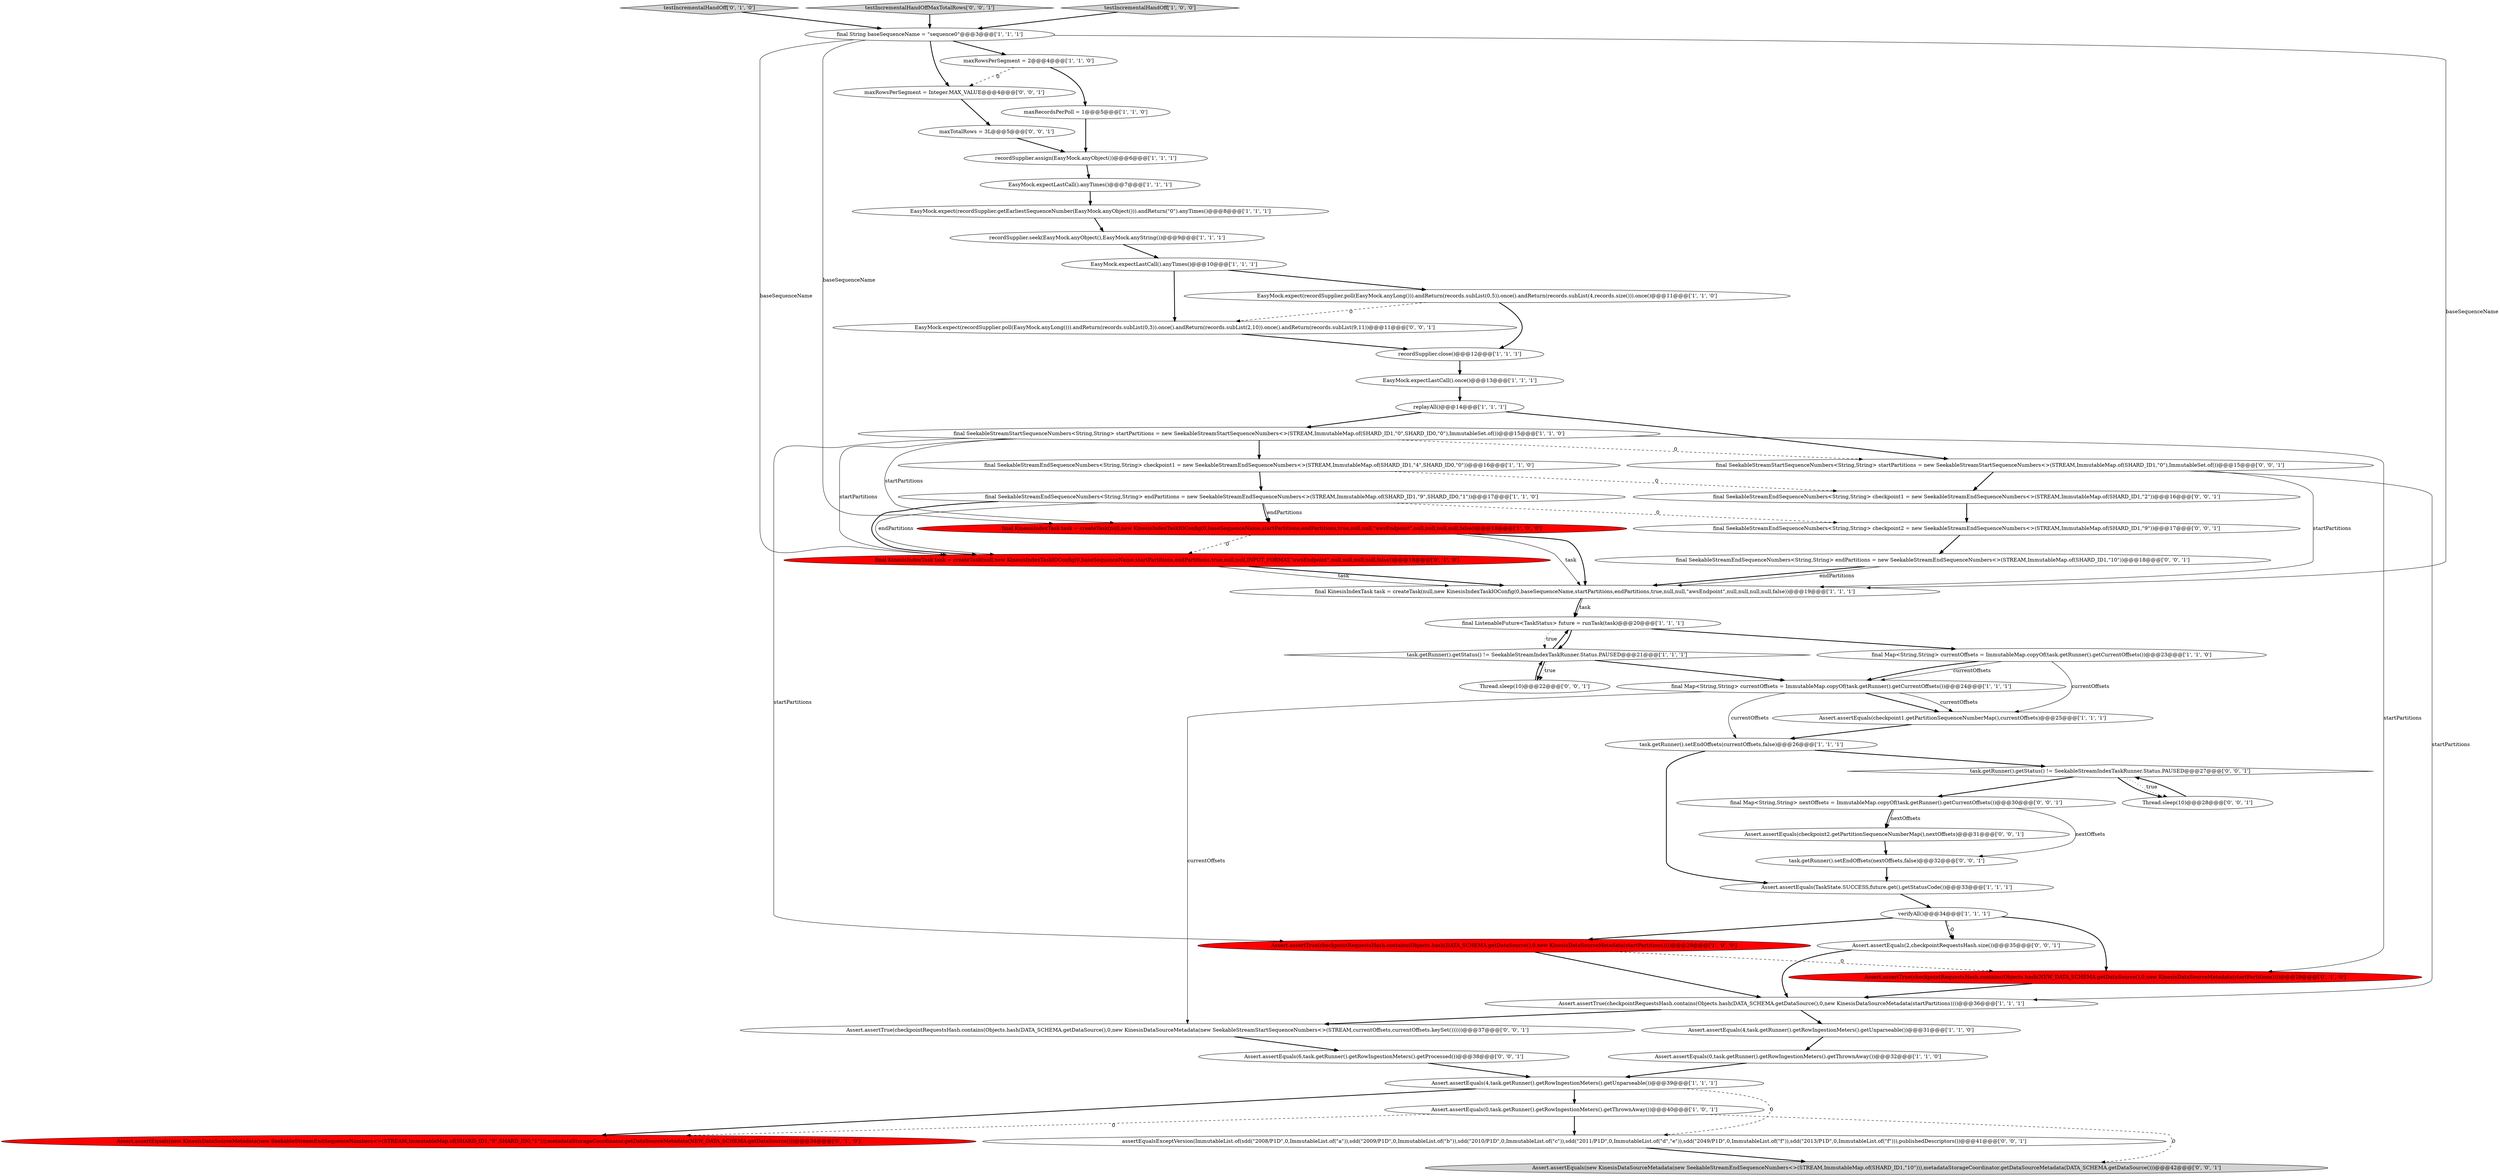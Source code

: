 digraph {
33 [style = filled, label = "testIncrementalHandOff['0', '1', '0']", fillcolor = lightgray, shape = diamond image = "AAA0AAABBB2BBB"];
44 [style = filled, label = "Thread.sleep(10)@@@22@@@['0', '0', '1']", fillcolor = white, shape = ellipse image = "AAA0AAABBB3BBB"];
34 [style = filled, label = "Assert.assertEquals(new KinesisDataSourceMetadata(new SeekableStreamEndSequenceNumbers<>(STREAM,ImmutableMap.of(SHARD_ID1,\"9\",SHARD_ID0,\"1\"))),metadataStorageCoordinator.getDataSourceMetadata(NEW_DATA_SCHEMA.getDataSource()))@@@34@@@['0', '1', '0']", fillcolor = red, shape = ellipse image = "AAA1AAABBB2BBB"];
25 [style = filled, label = "final SeekableStreamEndSequenceNumbers<String,String> checkpoint1 = new SeekableStreamEndSequenceNumbers<>(STREAM,ImmutableMap.of(SHARD_ID1,\"4\",SHARD_ID0,\"0\"))@@@16@@@['1', '1', '0']", fillcolor = white, shape = ellipse image = "AAA0AAABBB1BBB"];
45 [style = filled, label = "testIncrementalHandOffMaxTotalRows['0', '0', '1']", fillcolor = lightgray, shape = diamond image = "AAA0AAABBB3BBB"];
15 [style = filled, label = "replayAll()@@@14@@@['1', '1', '1']", fillcolor = white, shape = ellipse image = "AAA0AAABBB1BBB"];
21 [style = filled, label = "Assert.assertTrue(checkpointRequestsHash.contains(Objects.hash(DATA_SCHEMA.getDataSource(),0,new KinesisDataSourceMetadata(startPartitions))))@@@36@@@['1', '1', '1']", fillcolor = white, shape = ellipse image = "AAA0AAABBB1BBB"];
22 [style = filled, label = "Assert.assertEquals(TaskState.SUCCESS,future.get().getStatusCode())@@@33@@@['1', '1', '1']", fillcolor = white, shape = ellipse image = "AAA0AAABBB1BBB"];
2 [style = filled, label = "final Map<String,String> currentOffsets = ImmutableMap.copyOf(task.getRunner().getCurrentOffsets())@@@23@@@['1', '1', '0']", fillcolor = white, shape = ellipse image = "AAA0AAABBB1BBB"];
18 [style = filled, label = "Assert.assertTrue(checkpointRequestsHash.contains(Objects.hash(DATA_SCHEMA.getDataSource(),0,new KinesisDataSourceMetadata(startPartitions))))@@@29@@@['1', '0', '0']", fillcolor = red, shape = ellipse image = "AAA1AAABBB1BBB"];
47 [style = filled, label = "maxTotalRows = 3L@@@5@@@['0', '0', '1']", fillcolor = white, shape = ellipse image = "AAA0AAABBB3BBB"];
53 [style = filled, label = "Assert.assertEquals(checkpoint2.getPartitionSequenceNumberMap(),nextOffsets)@@@31@@@['0', '0', '1']", fillcolor = white, shape = ellipse image = "AAA0AAABBB3BBB"];
8 [style = filled, label = "recordSupplier.seek(EasyMock.anyObject(),EasyMock.anyString())@@@9@@@['1', '1', '1']", fillcolor = white, shape = ellipse image = "AAA0AAABBB1BBB"];
1 [style = filled, label = "verifyAll()@@@34@@@['1', '1', '1']", fillcolor = white, shape = ellipse image = "AAA0AAABBB1BBB"];
23 [style = filled, label = "Assert.assertEquals(4,task.getRunner().getRowIngestionMeters().getUnparseable())@@@39@@@['1', '1', '1']", fillcolor = white, shape = ellipse image = "AAA0AAABBB1BBB"];
37 [style = filled, label = "final SeekableStreamEndSequenceNumbers<String,String> checkpoint2 = new SeekableStreamEndSequenceNumbers<>(STREAM,ImmutableMap.of(SHARD_ID1,\"9\"))@@@17@@@['0', '0', '1']", fillcolor = white, shape = ellipse image = "AAA0AAABBB3BBB"];
28 [style = filled, label = "Assert.assertEquals(0,task.getRunner().getRowIngestionMeters().getThrownAway())@@@40@@@['1', '0', '1']", fillcolor = white, shape = ellipse image = "AAA0AAABBB1BBB"];
3 [style = filled, label = "testIncrementalHandOff['1', '0', '0']", fillcolor = lightgray, shape = diamond image = "AAA0AAABBB1BBB"];
5 [style = filled, label = "final SeekableStreamStartSequenceNumbers<String,String> startPartitions = new SeekableStreamStartSequenceNumbers<>(STREAM,ImmutableMap.of(SHARD_ID1,\"0\",SHARD_ID0,\"0\"),ImmutableSet.of())@@@15@@@['1', '1', '0']", fillcolor = white, shape = ellipse image = "AAA0AAABBB1BBB"];
41 [style = filled, label = "Assert.assertEquals(new KinesisDataSourceMetadata(new SeekableStreamEndSequenceNumbers<>(STREAM,ImmutableMap.of(SHARD_ID1,\"10\"))),metadataStorageCoordinator.getDataSourceMetadata(DATA_SCHEMA.getDataSource()))@@@42@@@['0', '0', '1']", fillcolor = lightgray, shape = ellipse image = "AAA0AAABBB3BBB"];
49 [style = filled, label = "task.getRunner().setEndOffsets(nextOffsets,false)@@@32@@@['0', '0', '1']", fillcolor = white, shape = ellipse image = "AAA0AAABBB3BBB"];
39 [style = filled, label = "final SeekableStreamEndSequenceNumbers<String,String> checkpoint1 = new SeekableStreamEndSequenceNumbers<>(STREAM,ImmutableMap.of(SHARD_ID1,\"2\"))@@@16@@@['0', '0', '1']", fillcolor = white, shape = ellipse image = "AAA0AAABBB3BBB"];
38 [style = filled, label = "EasyMock.expect(recordSupplier.poll(EasyMock.anyLong())).andReturn(records.subList(0,3)).once().andReturn(records.subList(2,10)).once().andReturn(records.subList(9,11))@@@11@@@['0', '0', '1']", fillcolor = white, shape = ellipse image = "AAA0AAABBB3BBB"];
14 [style = filled, label = "recordSupplier.assign(EasyMock.anyObject())@@@6@@@['1', '1', '1']", fillcolor = white, shape = ellipse image = "AAA0AAABBB1BBB"];
42 [style = filled, label = "final SeekableStreamEndSequenceNumbers<String,String> endPartitions = new SeekableStreamEndSequenceNumbers<>(STREAM,ImmutableMap.of(SHARD_ID1,\"10\"))@@@18@@@['0', '0', '1']", fillcolor = white, shape = ellipse image = "AAA0AAABBB3BBB"];
50 [style = filled, label = "final Map<String,String> nextOffsets = ImmutableMap.copyOf(task.getRunner().getCurrentOffsets())@@@30@@@['0', '0', '1']", fillcolor = white, shape = ellipse image = "AAA0AAABBB3BBB"];
9 [style = filled, label = "Assert.assertEquals(4,task.getRunner().getRowIngestionMeters().getUnparseable())@@@31@@@['1', '1', '0']", fillcolor = white, shape = ellipse image = "AAA0AAABBB1BBB"];
32 [style = filled, label = "final KinesisIndexTask task = createTask(null,new KinesisIndexTaskIOConfig(0,baseSequenceName,startPartitions,endPartitions,true,null,null,INPUT_FORMAT,\"awsEndpoint\",null,null,null,null,false))@@@18@@@['0', '1', '0']", fillcolor = red, shape = ellipse image = "AAA1AAABBB2BBB"];
26 [style = filled, label = "final KinesisIndexTask task = createTask(null,new KinesisIndexTaskIOConfig(0,baseSequenceName,startPartitions,endPartitions,true,null,null,\"awsEndpoint\",null,null,null,null,false))@@@18@@@['1', '0', '0']", fillcolor = red, shape = ellipse image = "AAA1AAABBB1BBB"];
11 [style = filled, label = "EasyMock.expect(recordSupplier.getEarliestSequenceNumber(EasyMock.anyObject())).andReturn(\"0\").anyTimes()@@@8@@@['1', '1', '1']", fillcolor = white, shape = ellipse image = "AAA0AAABBB1BBB"];
17 [style = filled, label = "final String baseSequenceName = \"sequence0\"@@@3@@@['1', '1', '1']", fillcolor = white, shape = ellipse image = "AAA0AAABBB1BBB"];
35 [style = filled, label = "Assert.assertTrue(checkpointRequestsHash.contains(Objects.hash(NEW_DATA_SCHEMA.getDataSource(),0,new KinesisDataSourceMetadata(startPartitions))))@@@29@@@['0', '1', '0']", fillcolor = red, shape = ellipse image = "AAA1AAABBB2BBB"];
10 [style = filled, label = "maxRecordsPerPoll = 1@@@5@@@['1', '1', '0']", fillcolor = white, shape = ellipse image = "AAA0AAABBB1BBB"];
7 [style = filled, label = "final KinesisIndexTask task = createTask(null,new KinesisIndexTaskIOConfig(0,baseSequenceName,startPartitions,endPartitions,true,null,null,\"awsEndpoint\",null,null,null,null,false))@@@19@@@['1', '1', '1']", fillcolor = white, shape = ellipse image = "AAA0AAABBB1BBB"];
31 [style = filled, label = "recordSupplier.close()@@@12@@@['1', '1', '1']", fillcolor = white, shape = ellipse image = "AAA0AAABBB1BBB"];
29 [style = filled, label = "task.getRunner().getStatus() != SeekableStreamIndexTaskRunner.Status.PAUSED@@@21@@@['1', '1', '1']", fillcolor = white, shape = diamond image = "AAA0AAABBB1BBB"];
12 [style = filled, label = "EasyMock.expectLastCall().anyTimes()@@@10@@@['1', '1', '1']", fillcolor = white, shape = ellipse image = "AAA0AAABBB1BBB"];
30 [style = filled, label = "final Map<String,String> currentOffsets = ImmutableMap.copyOf(task.getRunner().getCurrentOffsets())@@@24@@@['1', '1', '1']", fillcolor = white, shape = ellipse image = "AAA0AAABBB1BBB"];
16 [style = filled, label = "maxRowsPerSegment = 2@@@4@@@['1', '1', '0']", fillcolor = white, shape = ellipse image = "AAA0AAABBB1BBB"];
54 [style = filled, label = "maxRowsPerSegment = Integer.MAX_VALUE@@@4@@@['0', '0', '1']", fillcolor = white, shape = ellipse image = "AAA0AAABBB3BBB"];
0 [style = filled, label = "Assert.assertEquals(0,task.getRunner().getRowIngestionMeters().getThrownAway())@@@32@@@['1', '1', '0']", fillcolor = white, shape = ellipse image = "AAA0AAABBB1BBB"];
20 [style = filled, label = "final ListenableFuture<TaskStatus> future = runTask(task)@@@20@@@['1', '1', '1']", fillcolor = white, shape = ellipse image = "AAA0AAABBB1BBB"];
13 [style = filled, label = "EasyMock.expectLastCall().anyTimes()@@@7@@@['1', '1', '1']", fillcolor = white, shape = ellipse image = "AAA0AAABBB1BBB"];
48 [style = filled, label = "Assert.assertTrue(checkpointRequestsHash.contains(Objects.hash(DATA_SCHEMA.getDataSource(),0,new KinesisDataSourceMetadata(new SeekableStreamStartSequenceNumbers<>(STREAM,currentOffsets,currentOffsets.keySet())))))@@@37@@@['0', '0', '1']", fillcolor = white, shape = ellipse image = "AAA0AAABBB3BBB"];
40 [style = filled, label = "Assert.assertEquals(2,checkpointRequestsHash.size())@@@35@@@['0', '0', '1']", fillcolor = white, shape = ellipse image = "AAA0AAABBB3BBB"];
36 [style = filled, label = "Thread.sleep(10)@@@28@@@['0', '0', '1']", fillcolor = white, shape = ellipse image = "AAA0AAABBB3BBB"];
24 [style = filled, label = "EasyMock.expect(recordSupplier.poll(EasyMock.anyLong())).andReturn(records.subList(0,5)).once().andReturn(records.subList(4,records.size())).once()@@@11@@@['1', '1', '0']", fillcolor = white, shape = ellipse image = "AAA0AAABBB1BBB"];
51 [style = filled, label = "Assert.assertEquals(6,task.getRunner().getRowIngestionMeters().getProcessed())@@@38@@@['0', '0', '1']", fillcolor = white, shape = ellipse image = "AAA0AAABBB3BBB"];
46 [style = filled, label = "assertEqualsExceptVersion(ImmutableList.of(sdd(\"2008/P1D\",0,ImmutableList.of(\"a\")),sdd(\"2009/P1D\",0,ImmutableList.of(\"b\")),sdd(\"2010/P1D\",0,ImmutableList.of(\"c\")),sdd(\"2011/P1D\",0,ImmutableList.of(\"d\",\"e\")),sdd(\"2049/P1D\",0,ImmutableList.of(\"f\")),sdd(\"2013/P1D\",0,ImmutableList.of(\"f\"))),publishedDescriptors())@@@41@@@['0', '0', '1']", fillcolor = white, shape = ellipse image = "AAA0AAABBB3BBB"];
43 [style = filled, label = "task.getRunner().getStatus() != SeekableStreamIndexTaskRunner.Status.PAUSED@@@27@@@['0', '0', '1']", fillcolor = white, shape = diamond image = "AAA0AAABBB3BBB"];
6 [style = filled, label = "EasyMock.expectLastCall().once()@@@13@@@['1', '1', '1']", fillcolor = white, shape = ellipse image = "AAA0AAABBB1BBB"];
4 [style = filled, label = "final SeekableStreamEndSequenceNumbers<String,String> endPartitions = new SeekableStreamEndSequenceNumbers<>(STREAM,ImmutableMap.of(SHARD_ID1,\"9\",SHARD_ID0,\"1\"))@@@17@@@['1', '1', '0']", fillcolor = white, shape = ellipse image = "AAA0AAABBB1BBB"];
19 [style = filled, label = "task.getRunner().setEndOffsets(currentOffsets,false)@@@26@@@['1', '1', '1']", fillcolor = white, shape = ellipse image = "AAA0AAABBB1BBB"];
52 [style = filled, label = "final SeekableStreamStartSequenceNumbers<String,String> startPartitions = new SeekableStreamStartSequenceNumbers<>(STREAM,ImmutableMap.of(SHARD_ID1,\"0\"),ImmutableSet.of())@@@15@@@['0', '0', '1']", fillcolor = white, shape = ellipse image = "AAA0AAABBB3BBB"];
27 [style = filled, label = "Assert.assertEquals(checkpoint1.getPartitionSequenceNumberMap(),currentOffsets)@@@25@@@['1', '1', '1']", fillcolor = white, shape = ellipse image = "AAA0AAABBB1BBB"];
17->54 [style = bold, label=""];
29->30 [style = bold, label=""];
28->34 [style = dashed, label="0"];
21->48 [style = bold, label=""];
30->27 [style = solid, label="currentOffsets"];
17->7 [style = solid, label="baseSequenceName"];
50->49 [style = solid, label="nextOffsets"];
5->26 [style = solid, label="startPartitions"];
38->31 [style = bold, label=""];
28->41 [style = dashed, label="0"];
49->22 [style = bold, label=""];
1->40 [style = dashed, label="0"];
23->28 [style = bold, label=""];
48->51 [style = bold, label=""];
12->38 [style = bold, label=""];
31->6 [style = bold, label=""];
15->52 [style = bold, label=""];
29->44 [style = bold, label=""];
27->19 [style = bold, label=""];
45->17 [style = bold, label=""];
4->26 [style = solid, label="endPartitions"];
17->16 [style = bold, label=""];
5->18 [style = solid, label="startPartitions"];
26->7 [style = bold, label=""];
30->19 [style = solid, label="currentOffsets"];
10->14 [style = bold, label=""];
51->23 [style = bold, label=""];
5->32 [style = solid, label="startPartitions"];
30->27 [style = bold, label=""];
1->35 [style = bold, label=""];
32->7 [style = bold, label=""];
52->7 [style = solid, label="startPartitions"];
13->11 [style = bold, label=""];
35->21 [style = bold, label=""];
46->41 [style = bold, label=""];
5->25 [style = bold, label=""];
29->20 [style = bold, label=""];
21->9 [style = bold, label=""];
0->23 [style = bold, label=""];
16->54 [style = dashed, label="0"];
11->8 [style = bold, label=""];
42->7 [style = bold, label=""];
5->52 [style = dashed, label="0"];
19->22 [style = bold, label=""];
24->38 [style = dashed, label="0"];
40->21 [style = bold, label=""];
39->37 [style = bold, label=""];
36->43 [style = bold, label=""];
42->7 [style = solid, label="endPartitions"];
26->32 [style = dashed, label="0"];
44->29 [style = bold, label=""];
43->36 [style = bold, label=""];
26->7 [style = solid, label="task"];
30->48 [style = solid, label="currentOffsets"];
7->20 [style = bold, label=""];
12->24 [style = bold, label=""];
6->15 [style = bold, label=""];
7->20 [style = solid, label="task"];
24->31 [style = bold, label=""];
23->46 [style = dashed, label="0"];
32->7 [style = solid, label="task"];
3->17 [style = bold, label=""];
22->1 [style = bold, label=""];
14->13 [style = bold, label=""];
18->21 [style = bold, label=""];
4->37 [style = dashed, label="0"];
43->36 [style = dotted, label="true"];
19->43 [style = bold, label=""];
8->12 [style = bold, label=""];
37->42 [style = bold, label=""];
25->39 [style = dashed, label="0"];
33->17 [style = bold, label=""];
17->32 [style = solid, label="baseSequenceName"];
52->39 [style = bold, label=""];
43->50 [style = bold, label=""];
9->0 [style = bold, label=""];
20->29 [style = bold, label=""];
16->10 [style = bold, label=""];
1->40 [style = bold, label=""];
5->35 [style = solid, label="startPartitions"];
52->21 [style = solid, label="startPartitions"];
4->26 [style = bold, label=""];
25->4 [style = bold, label=""];
29->44 [style = dotted, label="true"];
1->18 [style = bold, label=""];
2->27 [style = solid, label="currentOffsets"];
17->26 [style = solid, label="baseSequenceName"];
18->35 [style = dashed, label="0"];
2->30 [style = solid, label="currentOffsets"];
15->5 [style = bold, label=""];
20->2 [style = bold, label=""];
53->49 [style = bold, label=""];
54->47 [style = bold, label=""];
28->46 [style = bold, label=""];
50->53 [style = solid, label="nextOffsets"];
20->29 [style = dotted, label="true"];
4->32 [style = solid, label="endPartitions"];
23->34 [style = bold, label=""];
2->30 [style = bold, label=""];
47->14 [style = bold, label=""];
50->53 [style = bold, label=""];
4->32 [style = bold, label=""];
}
